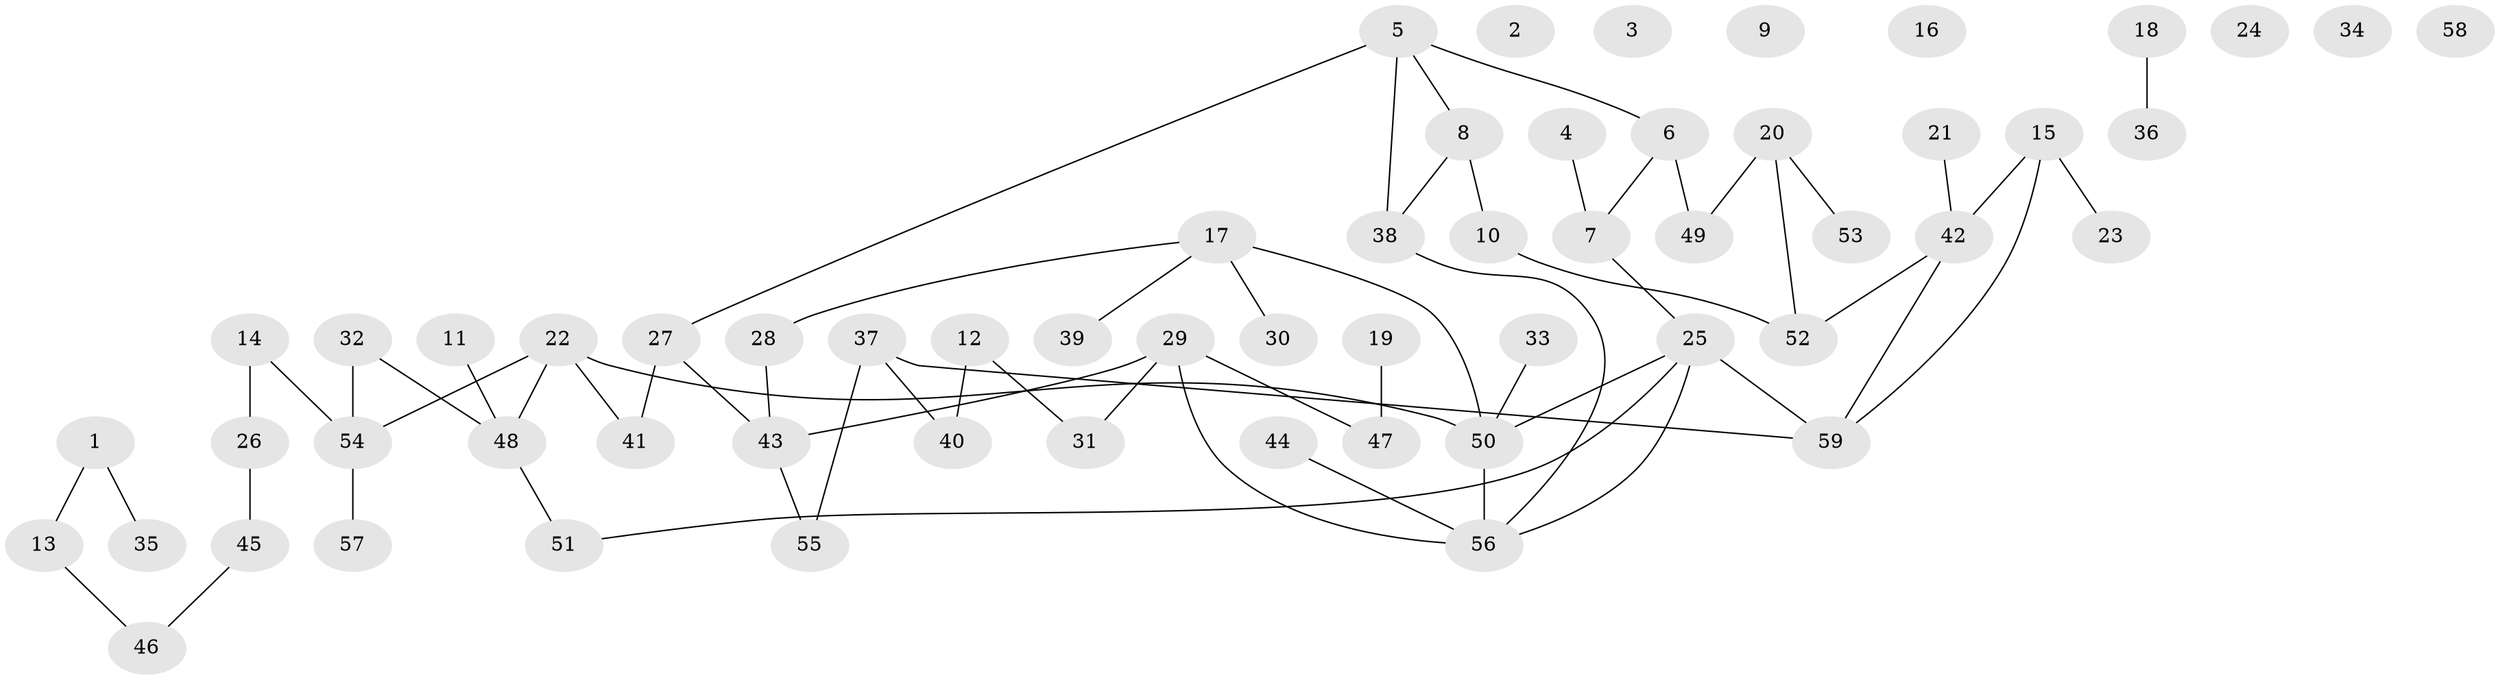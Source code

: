 // coarse degree distribution, {1: 0.4, 7: 0.1, 2: 0.4, 3: 0.1}
// Generated by graph-tools (version 1.1) at 2025/48/03/04/25 22:48:20]
// undirected, 59 vertices, 63 edges
graph export_dot {
  node [color=gray90,style=filled];
  1;
  2;
  3;
  4;
  5;
  6;
  7;
  8;
  9;
  10;
  11;
  12;
  13;
  14;
  15;
  16;
  17;
  18;
  19;
  20;
  21;
  22;
  23;
  24;
  25;
  26;
  27;
  28;
  29;
  30;
  31;
  32;
  33;
  34;
  35;
  36;
  37;
  38;
  39;
  40;
  41;
  42;
  43;
  44;
  45;
  46;
  47;
  48;
  49;
  50;
  51;
  52;
  53;
  54;
  55;
  56;
  57;
  58;
  59;
  1 -- 13;
  1 -- 35;
  4 -- 7;
  5 -- 6;
  5 -- 8;
  5 -- 27;
  5 -- 38;
  6 -- 7;
  6 -- 49;
  7 -- 25;
  8 -- 10;
  8 -- 38;
  10 -- 52;
  11 -- 48;
  12 -- 31;
  12 -- 40;
  13 -- 46;
  14 -- 26;
  14 -- 54;
  15 -- 23;
  15 -- 42;
  15 -- 59;
  17 -- 28;
  17 -- 30;
  17 -- 39;
  17 -- 50;
  18 -- 36;
  19 -- 47;
  20 -- 49;
  20 -- 52;
  20 -- 53;
  21 -- 42;
  22 -- 41;
  22 -- 48;
  22 -- 50;
  22 -- 54;
  25 -- 50;
  25 -- 51;
  25 -- 56;
  25 -- 59;
  26 -- 45;
  27 -- 41;
  27 -- 43;
  28 -- 43;
  29 -- 31;
  29 -- 43;
  29 -- 47;
  29 -- 56;
  32 -- 48;
  32 -- 54;
  33 -- 50;
  37 -- 40;
  37 -- 55;
  37 -- 59;
  38 -- 56;
  42 -- 52;
  42 -- 59;
  43 -- 55;
  44 -- 56;
  45 -- 46;
  48 -- 51;
  50 -- 56;
  54 -- 57;
}
